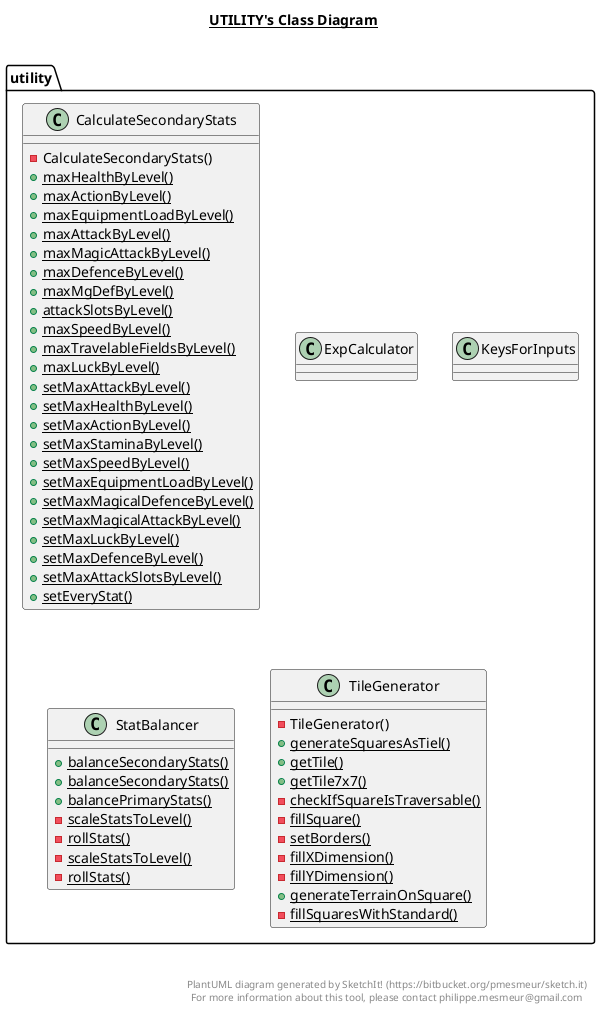 @startuml

title __UTILITY's Class Diagram__\n

  package utility {
    class CalculateSecondaryStats {
        - CalculateSecondaryStats()
        {static} + maxHealthByLevel()
        {static} + maxActionByLevel()
        {static} + maxEquipmentLoadByLevel()
        {static} + maxAttackByLevel()
        {static} + maxMagicAttackByLevel()
        {static} + maxDefenceByLevel()
        {static} + maxMgDefByLevel()
        {static} + attackSlotsByLevel()
        {static} + maxSpeedByLevel()
        {static} + maxTravelableFieldsByLevel()
        {static} + maxLuckByLevel()
        {static} + setMaxAttackByLevel()
        {static} + setMaxHealthByLevel()
        {static} + setMaxActionByLevel()
        {static} + setMaxStaminaByLevel()
        {static} + setMaxSpeedByLevel()
        {static} + setMaxEquipmentLoadByLevel()
        {static} + setMaxMagicalDefenceByLevel()
        {static} + setMaxMagicalAttackByLevel()
        {static} + setMaxLuckByLevel()
        {static} + setMaxDefenceByLevel()
        {static} + setMaxAttackSlotsByLevel()
        {static} + setEveryStat()
    }
  }
  

  package utility {
    class ExpCalculator {
    }
  }
  

  package utility {
    class KeysForInputs {
    }
  }
  

  package utility {
    class StatBalancer {
        {static} + balanceSecondaryStats()
        {static} + balanceSecondaryStats()
        {static} + balancePrimaryStats()
        {static} - scaleStatsToLevel()
        {static} - rollStats()
        {static} - scaleStatsToLevel()
        {static} - rollStats()
    }
  }
  

  package utility {
    class TileGenerator {
        - TileGenerator()
        {static} + generateSquaresAsTiel()
        {static} + getTile()
        {static} + getTile7x7()
        {static} - checkIfSquareIsTraversable()
        {static} - fillSquare()
        {static} - setBorders()
        {static} - fillXDimension()
        {static} - fillYDimension()
        {static} + generateTerrainOnSquare()
        {static} - fillSquaresWithStandard()
    }
  }
  



right footer


PlantUML diagram generated by SketchIt! (https://bitbucket.org/pmesmeur/sketch.it)
For more information about this tool, please contact philippe.mesmeur@gmail.com
endfooter

@enduml
